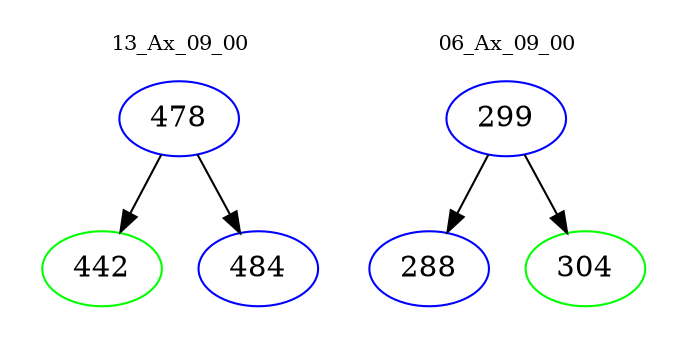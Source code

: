 digraph{
subgraph cluster_0 {
color = white
label = "13_Ax_09_00";
fontsize=10;
T0_478 [label="478", color="blue"]
T0_478 -> T0_442 [color="black"]
T0_442 [label="442", color="green"]
T0_478 -> T0_484 [color="black"]
T0_484 [label="484", color="blue"]
}
subgraph cluster_1 {
color = white
label = "06_Ax_09_00";
fontsize=10;
T1_299 [label="299", color="blue"]
T1_299 -> T1_288 [color="black"]
T1_288 [label="288", color="blue"]
T1_299 -> T1_304 [color="black"]
T1_304 [label="304", color="green"]
}
}
